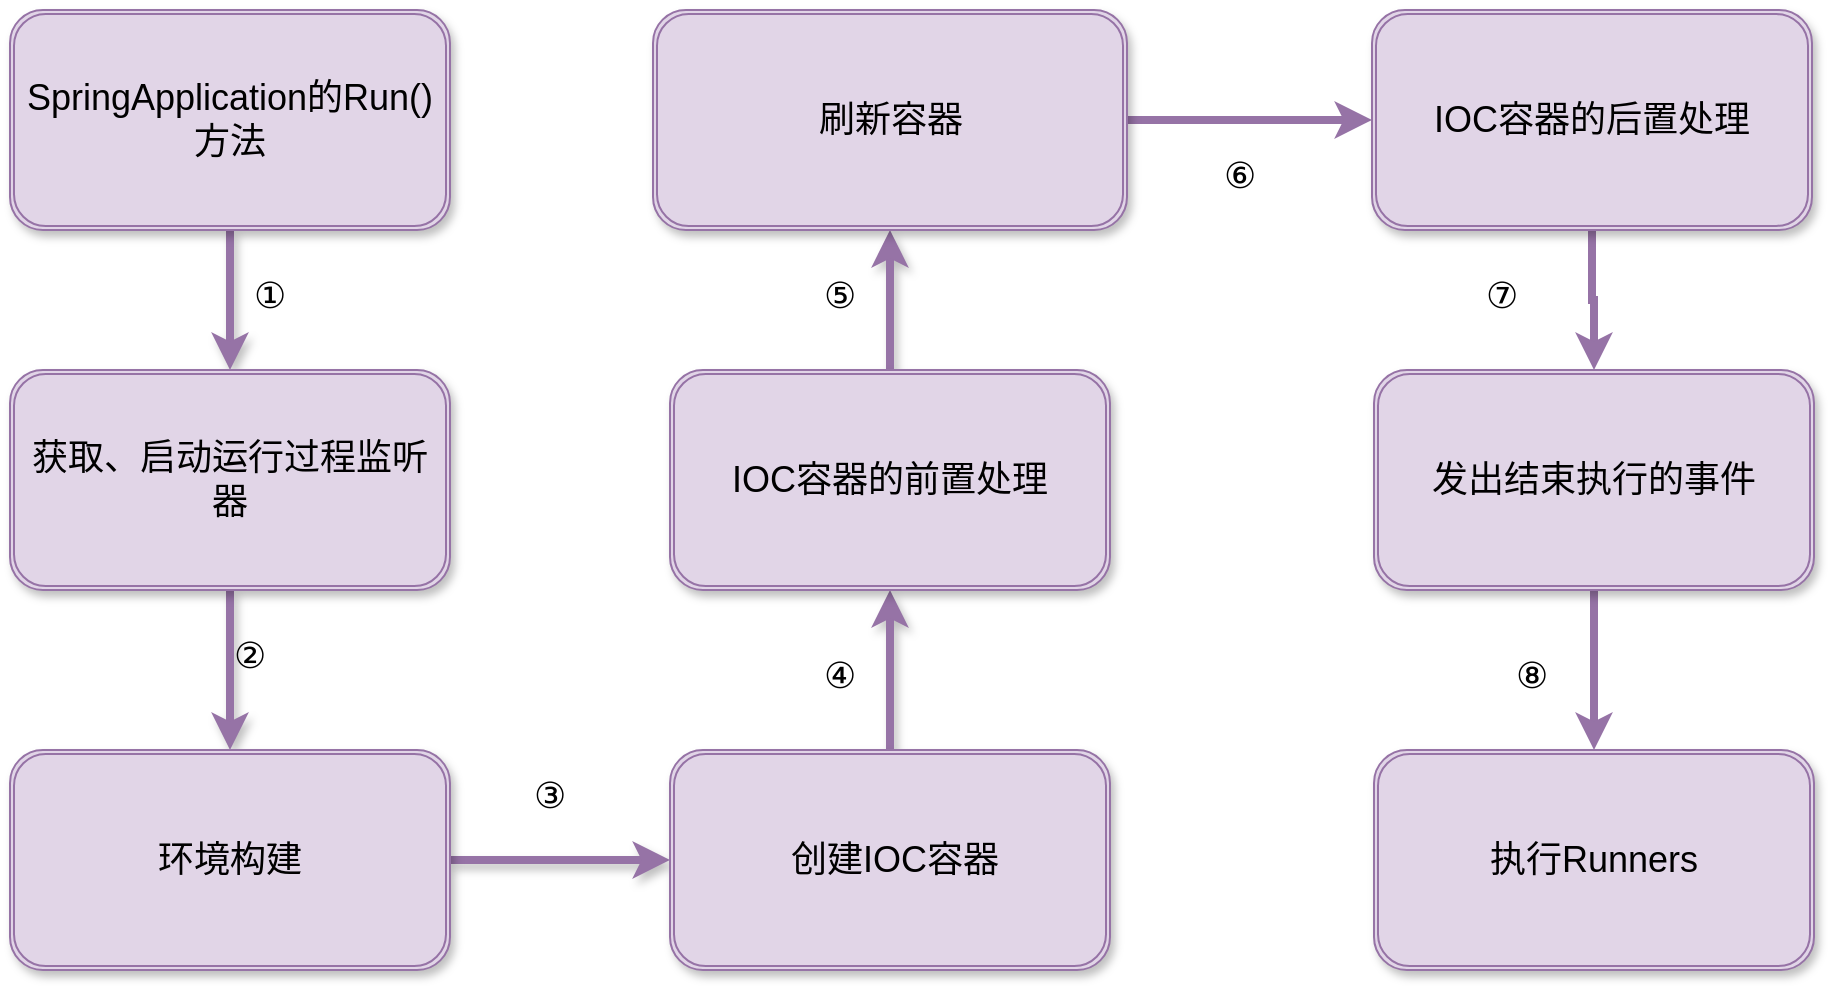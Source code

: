 <mxfile version="12.2.2" type="device" pages="1"><diagram id="pDb3M-mxxmVhCvcYRy61" name="第 1 页"><mxGraphModel dx="1656" dy="951" grid="1" gridSize="11" guides="1" tooltips="1" connect="1" arrows="1" fold="1" page="0" pageScale="1" pageWidth="827" pageHeight="1169" background="#ffffff" math="0" shadow="0"><root><mxCell id="0"/><mxCell id="1" parent="0"/><mxCell id="59G7gjJBRfmeX6UldS2L-8" style="edgeStyle=orthogonalEdgeStyle;rounded=0;orthogonalLoop=1;jettySize=auto;html=1;strokeColor=#9673a6;strokeWidth=4;fillColor=#e1d5e7;shadow=1;" parent="1" source="59G7gjJBRfmeX6UldS2L-6" target="59G7gjJBRfmeX6UldS2L-7" edge="1"><mxGeometry relative="1" as="geometry"/></mxCell><mxCell id="59G7gjJBRfmeX6UldS2L-6" value="&lt;span style=&quot;font-size: 18px&quot;&gt;SpringApplication的Run()方法&lt;/span&gt;" style="shape=ext;double=1;rounded=1;whiteSpace=wrap;html=1;fillColor=#e1d5e7;strokeColor=#9673a6;shadow=1;" parent="1" vertex="1"><mxGeometry x="210" y="40" width="220" height="110" as="geometry"/></mxCell><mxCell id="59G7gjJBRfmeX6UldS2L-10" style="edgeStyle=orthogonalEdgeStyle;rounded=0;orthogonalLoop=1;jettySize=auto;html=1;entryX=0.5;entryY=0;entryDx=0;entryDy=0;strokeColor=#9673a6;strokeWidth=4;fillColor=#e1d5e7;shadow=1;" parent="1" source="59G7gjJBRfmeX6UldS2L-7" target="59G7gjJBRfmeX6UldS2L-9" edge="1"><mxGeometry relative="1" as="geometry"/></mxCell><mxCell id="59G7gjJBRfmeX6UldS2L-7" value="&lt;span style=&quot;font-size: 18px&quot;&gt;获取、启动运行过程监听器&lt;/span&gt;" style="shape=ext;double=1;rounded=1;whiteSpace=wrap;html=1;fillColor=#e1d5e7;strokeColor=#9673a6;shadow=1;glass=0;" parent="1" vertex="1"><mxGeometry x="210" y="220" width="220" height="110" as="geometry"/></mxCell><mxCell id="59G7gjJBRfmeX6UldS2L-12" value="" style="edgeStyle=orthogonalEdgeStyle;rounded=0;orthogonalLoop=1;jettySize=auto;html=1;strokeColor=#9673a6;strokeWidth=4;fillColor=#e1d5e7;shadow=1;" parent="1" source="59G7gjJBRfmeX6UldS2L-9" target="59G7gjJBRfmeX6UldS2L-11" edge="1"><mxGeometry relative="1" as="geometry"/></mxCell><mxCell id="59G7gjJBRfmeX6UldS2L-9" value="&lt;span style=&quot;font-size: 18px&quot;&gt;环境构建&lt;/span&gt;" style="shape=ext;double=1;rounded=1;whiteSpace=wrap;html=1;fillColor=#e1d5e7;strokeColor=#9673a6;shadow=1;glass=0;" parent="1" vertex="1"><mxGeometry x="210" y="410" width="220" height="110" as="geometry"/></mxCell><mxCell id="59G7gjJBRfmeX6UldS2L-19" value="" style="edgeStyle=orthogonalEdgeStyle;rounded=0;comic=0;orthogonalLoop=1;jettySize=auto;html=1;shadow=1;strokeColor=#9673a6;strokeWidth=4;fillColor=#e1d5e7;" parent="1" source="59G7gjJBRfmeX6UldS2L-11" target="59G7gjJBRfmeX6UldS2L-13" edge="1"><mxGeometry relative="1" as="geometry"/></mxCell><mxCell id="59G7gjJBRfmeX6UldS2L-11" value="&lt;span style=&quot;font-size: 18px&quot;&gt;&amp;nbsp;创建IOC容器&lt;/span&gt;" style="shape=ext;double=1;rounded=1;whiteSpace=wrap;html=1;fillColor=#e1d5e7;strokeColor=#9673a6;shadow=1;glass=0;" parent="1" vertex="1"><mxGeometry x="540" y="410" width="220" height="110" as="geometry"/></mxCell><mxCell id="59G7gjJBRfmeX6UldS2L-21" value="" style="edgeStyle=orthogonalEdgeStyle;rounded=0;comic=0;orthogonalLoop=1;jettySize=auto;html=1;shadow=1;strokeColor=#9673a6;strokeWidth=4;fillColor=#e1d5e7;" parent="1" source="59G7gjJBRfmeX6UldS2L-13" target="59G7gjJBRfmeX6UldS2L-15" edge="1"><mxGeometry relative="1" as="geometry"/></mxCell><mxCell id="59G7gjJBRfmeX6UldS2L-13" value="&lt;font&gt;&lt;span style=&quot;font-size: 18px&quot;&gt;IOC容器的前置处理&lt;/span&gt;&lt;br&gt;&lt;/font&gt;" style="shape=ext;double=1;rounded=1;whiteSpace=wrap;html=1;fillColor=#e1d5e7;strokeColor=#9673a6;shadow=1;glass=0;" parent="1" vertex="1"><mxGeometry x="540" y="220" width="220" height="110" as="geometry"/></mxCell><mxCell id="7CAigMRU7NaAbJyzIiWW-8" style="edgeStyle=orthogonalEdgeStyle;rounded=0;orthogonalLoop=1;jettySize=auto;html=1;entryX=0;entryY=0.5;entryDx=0;entryDy=0;fillColor=#e1d5e7;strokeColor=#9673a6;strokeWidth=4;" edge="1" parent="1" source="59G7gjJBRfmeX6UldS2L-15" target="7CAigMRU7NaAbJyzIiWW-1"><mxGeometry relative="1" as="geometry"/></mxCell><mxCell id="59G7gjJBRfmeX6UldS2L-15" value="&lt;span style=&quot;font-size: 18px&quot;&gt;刷新容器&lt;/span&gt;" style="shape=ext;double=1;rounded=1;whiteSpace=wrap;html=1;fillColor=#e1d5e7;strokeColor=#9673a6;shadow=1;glass=0;" parent="1" vertex="1"><mxGeometry x="531.5" y="40" width="237" height="110" as="geometry"/></mxCell><mxCell id="59G7gjJBRfmeX6UldS2L-22" value="&lt;font style=&quot;font-size: 18px&quot;&gt;①&lt;/font&gt;" style="text;html=1;resizable=0;points=[];autosize=1;align=left;verticalAlign=top;spacingTop=-4;" parent="1" vertex="1"><mxGeometry x="330" y="170" width="30" height="20" as="geometry"/></mxCell><mxCell id="59G7gjJBRfmeX6UldS2L-23" value="&lt;span style=&quot;font-size: 18px&quot;&gt;②&lt;br&gt;&lt;/span&gt;" style="text;html=1;resizable=0;points=[];autosize=1;align=left;verticalAlign=top;spacingTop=-4;" parent="1" vertex="1"><mxGeometry x="320" y="350" width="30" height="20" as="geometry"/></mxCell><mxCell id="59G7gjJBRfmeX6UldS2L-24" value="&lt;span style=&quot;font-size: 18px&quot;&gt;③&lt;br&gt;&lt;/span&gt;" style="text;html=1;resizable=0;points=[];autosize=1;align=left;verticalAlign=top;spacingTop=-4;" parent="1" vertex="1"><mxGeometry x="470" y="420" width="30" height="20" as="geometry"/></mxCell><mxCell id="59G7gjJBRfmeX6UldS2L-25" value="&lt;span style=&quot;font-size: 18px&quot;&gt;④&lt;br&gt;&lt;/span&gt;" style="text;html=1;resizable=0;points=[];autosize=1;align=left;verticalAlign=top;spacingTop=-4;" parent="1" vertex="1"><mxGeometry x="615" y="360" width="30" height="20" as="geometry"/></mxCell><mxCell id="59G7gjJBRfmeX6UldS2L-26" value="&lt;span style=&quot;font-size: 18px&quot;&gt;⑤&lt;br&gt;&lt;/span&gt;" style="text;html=1;resizable=0;points=[];autosize=1;align=left;verticalAlign=top;spacingTop=-4;" parent="1" vertex="1"><mxGeometry x="615" y="170" width="30" height="20" as="geometry"/></mxCell><mxCell id="7CAigMRU7NaAbJyzIiWW-9" style="edgeStyle=orthogonalEdgeStyle;rounded=0;orthogonalLoop=1;jettySize=auto;html=1;entryX=0.5;entryY=0;entryDx=0;entryDy=0;fillColor=#e1d5e7;strokeColor=#9673a6;strokeWidth=4;" edge="1" parent="1" source="7CAigMRU7NaAbJyzIiWW-1" target="7CAigMRU7NaAbJyzIiWW-2"><mxGeometry relative="1" as="geometry"/></mxCell><mxCell id="7CAigMRU7NaAbJyzIiWW-1" value="&lt;font&gt;&lt;span style=&quot;font-size: 18px&quot;&gt;IOC容器的后置处理&lt;/span&gt;&lt;br&gt;&lt;/font&gt;" style="shape=ext;double=1;rounded=1;whiteSpace=wrap;html=1;fillColor=#e1d5e7;strokeColor=#9673a6;shadow=1;glass=0;" vertex="1" parent="1"><mxGeometry x="891" y="40" width="220" height="110" as="geometry"/></mxCell><mxCell id="7CAigMRU7NaAbJyzIiWW-10" style="edgeStyle=orthogonalEdgeStyle;rounded=0;orthogonalLoop=1;jettySize=auto;html=1;entryX=0.5;entryY=0;entryDx=0;entryDy=0;strokeWidth=4;fillColor=#e1d5e7;strokeColor=#9673a6;" edge="1" parent="1" source="7CAigMRU7NaAbJyzIiWW-2" target="7CAigMRU7NaAbJyzIiWW-3"><mxGeometry relative="1" as="geometry"/></mxCell><mxCell id="7CAigMRU7NaAbJyzIiWW-2" value="&lt;font&gt;&lt;span style=&quot;font-size: 18px&quot;&gt;发出结束执行的事件&lt;/span&gt;&lt;br&gt;&lt;/font&gt;" style="shape=ext;double=1;rounded=1;whiteSpace=wrap;html=1;fillColor=#e1d5e7;strokeColor=#9673a6;shadow=1;glass=0;" vertex="1" parent="1"><mxGeometry x="892" y="220" width="220" height="110" as="geometry"/></mxCell><mxCell id="7CAigMRU7NaAbJyzIiWW-3" value="&lt;font&gt;&lt;span style=&quot;font-size: 18px&quot;&gt;执行Runners&lt;/span&gt;&lt;br&gt;&lt;/font&gt;" style="shape=ext;double=1;rounded=1;whiteSpace=wrap;html=1;fillColor=#e1d5e7;strokeColor=#9673a6;shadow=1;glass=0;" vertex="1" parent="1"><mxGeometry x="892" y="410" width="220" height="110" as="geometry"/></mxCell><mxCell id="7CAigMRU7NaAbJyzIiWW-14" value="&lt;span style=&quot;font-size: 18px&quot;&gt;⑥&lt;br&gt;&lt;/span&gt;" style="text;html=1;resizable=0;points=[];autosize=1;align=left;verticalAlign=top;spacingTop=-4;" vertex="1" parent="1"><mxGeometry x="815" y="110" width="33" height="22" as="geometry"/></mxCell><mxCell id="7CAigMRU7NaAbJyzIiWW-15" value="&lt;span style=&quot;font-size: 18px&quot;&gt;⑧&lt;br&gt;&lt;/span&gt;" style="text;html=1;resizable=0;points=[];autosize=1;align=left;verticalAlign=top;spacingTop=-4;" vertex="1" parent="1"><mxGeometry x="961" y="360" width="33" height="22" as="geometry"/></mxCell><mxCell id="7CAigMRU7NaAbJyzIiWW-16" value="&lt;span style=&quot;font-size: 18px&quot;&gt;⑦&lt;br&gt;&lt;/span&gt;" style="text;html=1;resizable=0;points=[];autosize=1;align=left;verticalAlign=top;spacingTop=-4;" vertex="1" parent="1"><mxGeometry x="946" y="170" width="33" height="22" as="geometry"/></mxCell></root></mxGraphModel></diagram></mxfile>